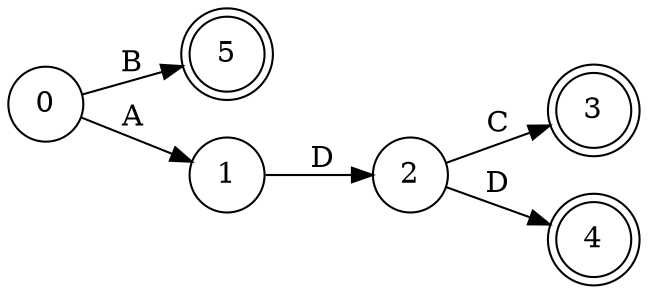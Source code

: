 digraph g {
    rankdir=LR;
    node [shape = doublecircle]; 3 4 5;
	node [shape = circle];

  0 -> 1 [label=A]
  1 -> 2 [label=D]
  2 -> 3 [label=C]
  2 -> 4 [label=D]

  0 -> 5 [label=B]

}
